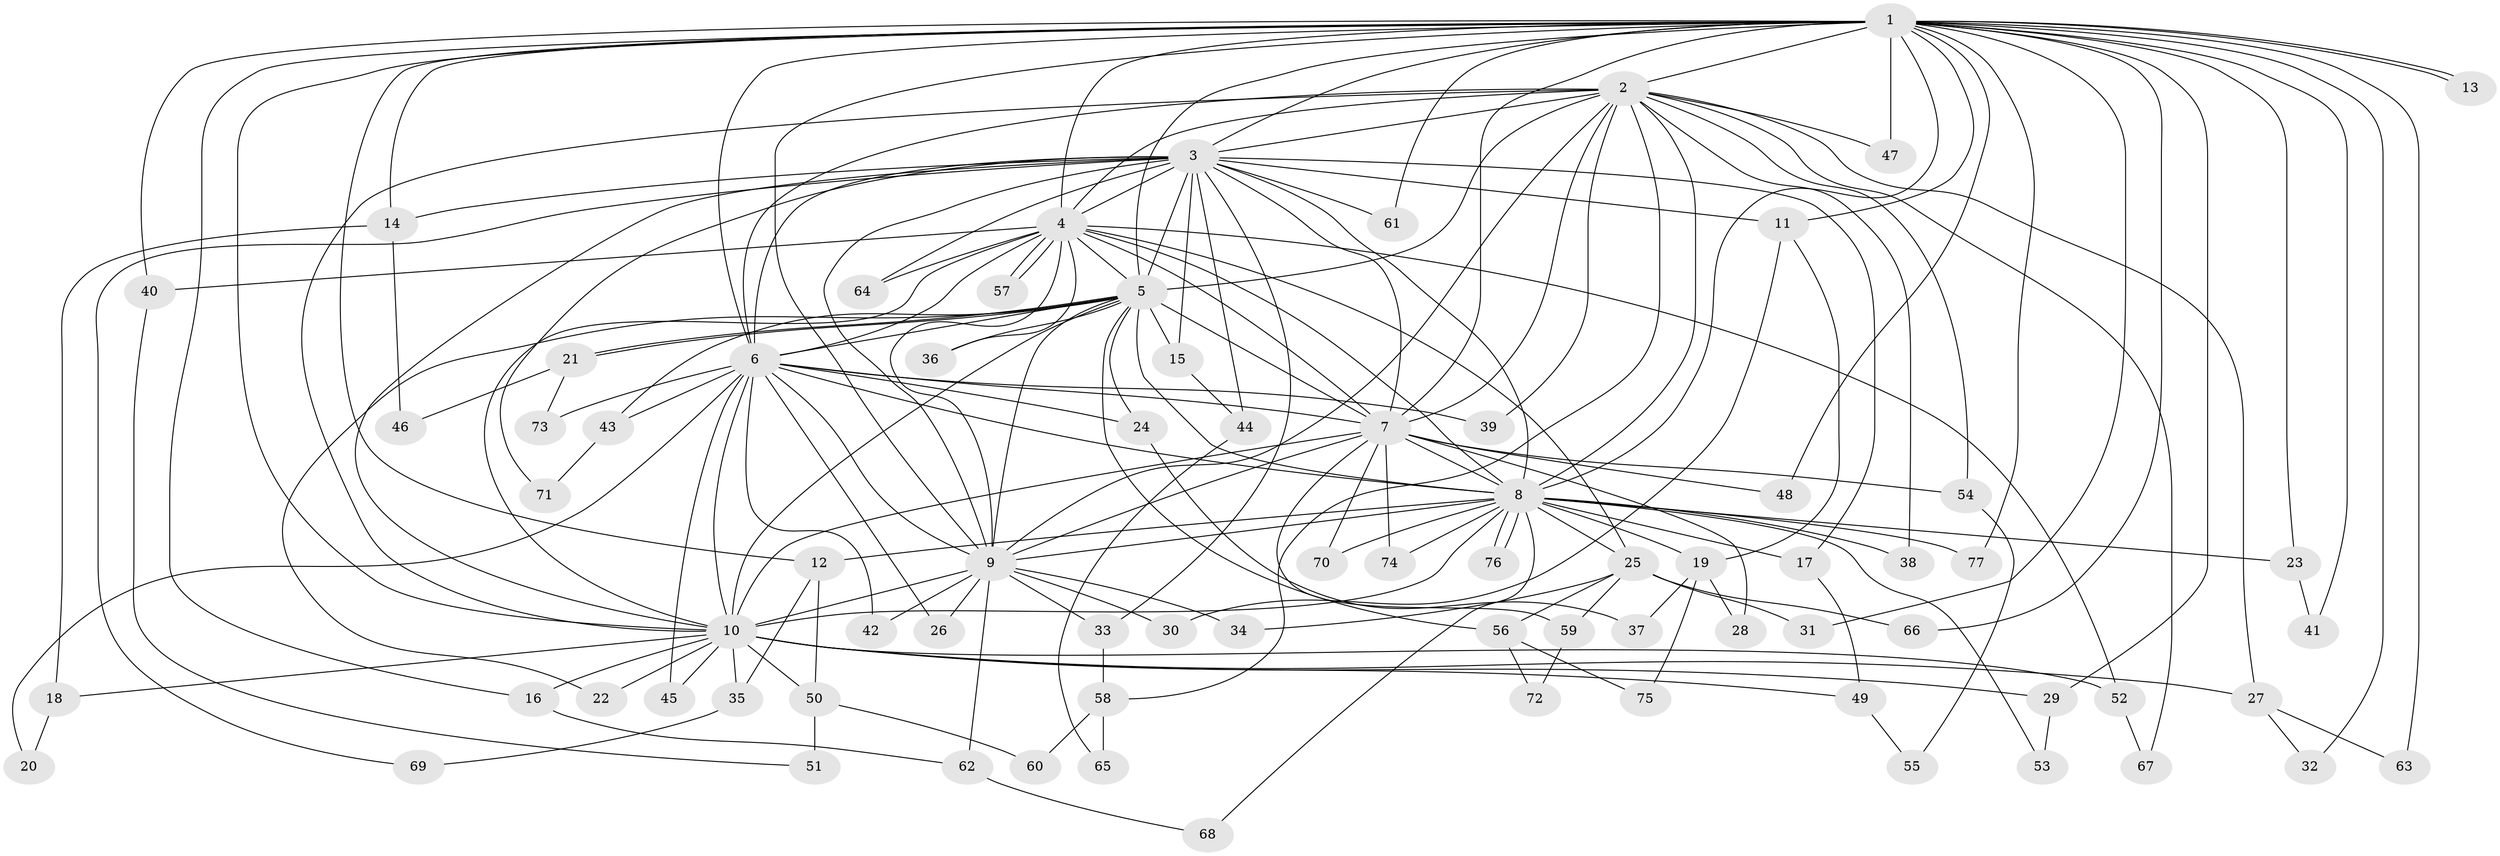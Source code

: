 // Generated by graph-tools (version 1.1) at 2025/25/03/09/25 03:25:45]
// undirected, 77 vertices, 179 edges
graph export_dot {
graph [start="1"]
  node [color=gray90,style=filled];
  1;
  2;
  3;
  4;
  5;
  6;
  7;
  8;
  9;
  10;
  11;
  12;
  13;
  14;
  15;
  16;
  17;
  18;
  19;
  20;
  21;
  22;
  23;
  24;
  25;
  26;
  27;
  28;
  29;
  30;
  31;
  32;
  33;
  34;
  35;
  36;
  37;
  38;
  39;
  40;
  41;
  42;
  43;
  44;
  45;
  46;
  47;
  48;
  49;
  50;
  51;
  52;
  53;
  54;
  55;
  56;
  57;
  58;
  59;
  60;
  61;
  62;
  63;
  64;
  65;
  66;
  67;
  68;
  69;
  70;
  71;
  72;
  73;
  74;
  75;
  76;
  77;
  1 -- 2;
  1 -- 3;
  1 -- 4;
  1 -- 5;
  1 -- 6;
  1 -- 7;
  1 -- 8;
  1 -- 9;
  1 -- 10;
  1 -- 11;
  1 -- 12;
  1 -- 13;
  1 -- 13;
  1 -- 14;
  1 -- 16;
  1 -- 23;
  1 -- 29;
  1 -- 31;
  1 -- 32;
  1 -- 40;
  1 -- 41;
  1 -- 47;
  1 -- 48;
  1 -- 61;
  1 -- 63;
  1 -- 66;
  1 -- 77;
  2 -- 3;
  2 -- 4;
  2 -- 5;
  2 -- 6;
  2 -- 7;
  2 -- 8;
  2 -- 9;
  2 -- 10;
  2 -- 27;
  2 -- 38;
  2 -- 39;
  2 -- 47;
  2 -- 54;
  2 -- 58;
  2 -- 67;
  3 -- 4;
  3 -- 5;
  3 -- 6;
  3 -- 7;
  3 -- 8;
  3 -- 9;
  3 -- 10;
  3 -- 11;
  3 -- 14;
  3 -- 15;
  3 -- 17;
  3 -- 33;
  3 -- 44;
  3 -- 61;
  3 -- 64;
  3 -- 69;
  3 -- 71;
  4 -- 5;
  4 -- 6;
  4 -- 7;
  4 -- 8;
  4 -- 9;
  4 -- 10;
  4 -- 25;
  4 -- 36;
  4 -- 40;
  4 -- 52;
  4 -- 57;
  4 -- 57;
  4 -- 64;
  5 -- 6;
  5 -- 7;
  5 -- 8;
  5 -- 9;
  5 -- 10;
  5 -- 15;
  5 -- 21;
  5 -- 21;
  5 -- 22;
  5 -- 24;
  5 -- 36;
  5 -- 43;
  5 -- 56;
  6 -- 7;
  6 -- 8;
  6 -- 9;
  6 -- 10;
  6 -- 20;
  6 -- 24;
  6 -- 26;
  6 -- 39;
  6 -- 42;
  6 -- 43;
  6 -- 45;
  6 -- 73;
  7 -- 8;
  7 -- 9;
  7 -- 10;
  7 -- 28;
  7 -- 48;
  7 -- 54;
  7 -- 59;
  7 -- 70;
  7 -- 74;
  8 -- 9;
  8 -- 10;
  8 -- 12;
  8 -- 17;
  8 -- 19;
  8 -- 23;
  8 -- 25;
  8 -- 38;
  8 -- 53;
  8 -- 68;
  8 -- 70;
  8 -- 74;
  8 -- 76;
  8 -- 76;
  8 -- 77;
  9 -- 10;
  9 -- 26;
  9 -- 30;
  9 -- 33;
  9 -- 34;
  9 -- 42;
  9 -- 62;
  10 -- 16;
  10 -- 18;
  10 -- 22;
  10 -- 27;
  10 -- 29;
  10 -- 35;
  10 -- 45;
  10 -- 49;
  10 -- 50;
  10 -- 52;
  11 -- 19;
  11 -- 30;
  12 -- 35;
  12 -- 50;
  14 -- 18;
  14 -- 46;
  15 -- 44;
  16 -- 62;
  17 -- 49;
  18 -- 20;
  19 -- 28;
  19 -- 37;
  19 -- 75;
  21 -- 46;
  21 -- 73;
  23 -- 41;
  24 -- 37;
  25 -- 31;
  25 -- 34;
  25 -- 56;
  25 -- 59;
  25 -- 66;
  27 -- 32;
  27 -- 63;
  29 -- 53;
  33 -- 58;
  35 -- 69;
  40 -- 51;
  43 -- 71;
  44 -- 65;
  49 -- 55;
  50 -- 51;
  50 -- 60;
  52 -- 67;
  54 -- 55;
  56 -- 72;
  56 -- 75;
  58 -- 60;
  58 -- 65;
  59 -- 72;
  62 -- 68;
}

